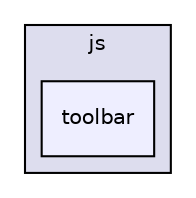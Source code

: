 digraph "libs/angular/angular-material-fileinput-master/bower_components/angular-material/modules/js/toolbar" {
  compound=true
  node [ fontsize="10", fontname="Helvetica"];
  edge [ labelfontsize="10", labelfontname="Helvetica"];
  subgraph clusterdir_d897d99c4631079a19f1e8c9bbae1589 {
    graph [ bgcolor="#ddddee", pencolor="black", label="js" fontname="Helvetica", fontsize="10", URL="dir_d897d99c4631079a19f1e8c9bbae1589.html"]
  dir_d9b5e0568c323a68ee6e4554beb1d085 [shape=box, label="toolbar", style="filled", fillcolor="#eeeeff", pencolor="black", URL="dir_d9b5e0568c323a68ee6e4554beb1d085.html"];
  }
}
